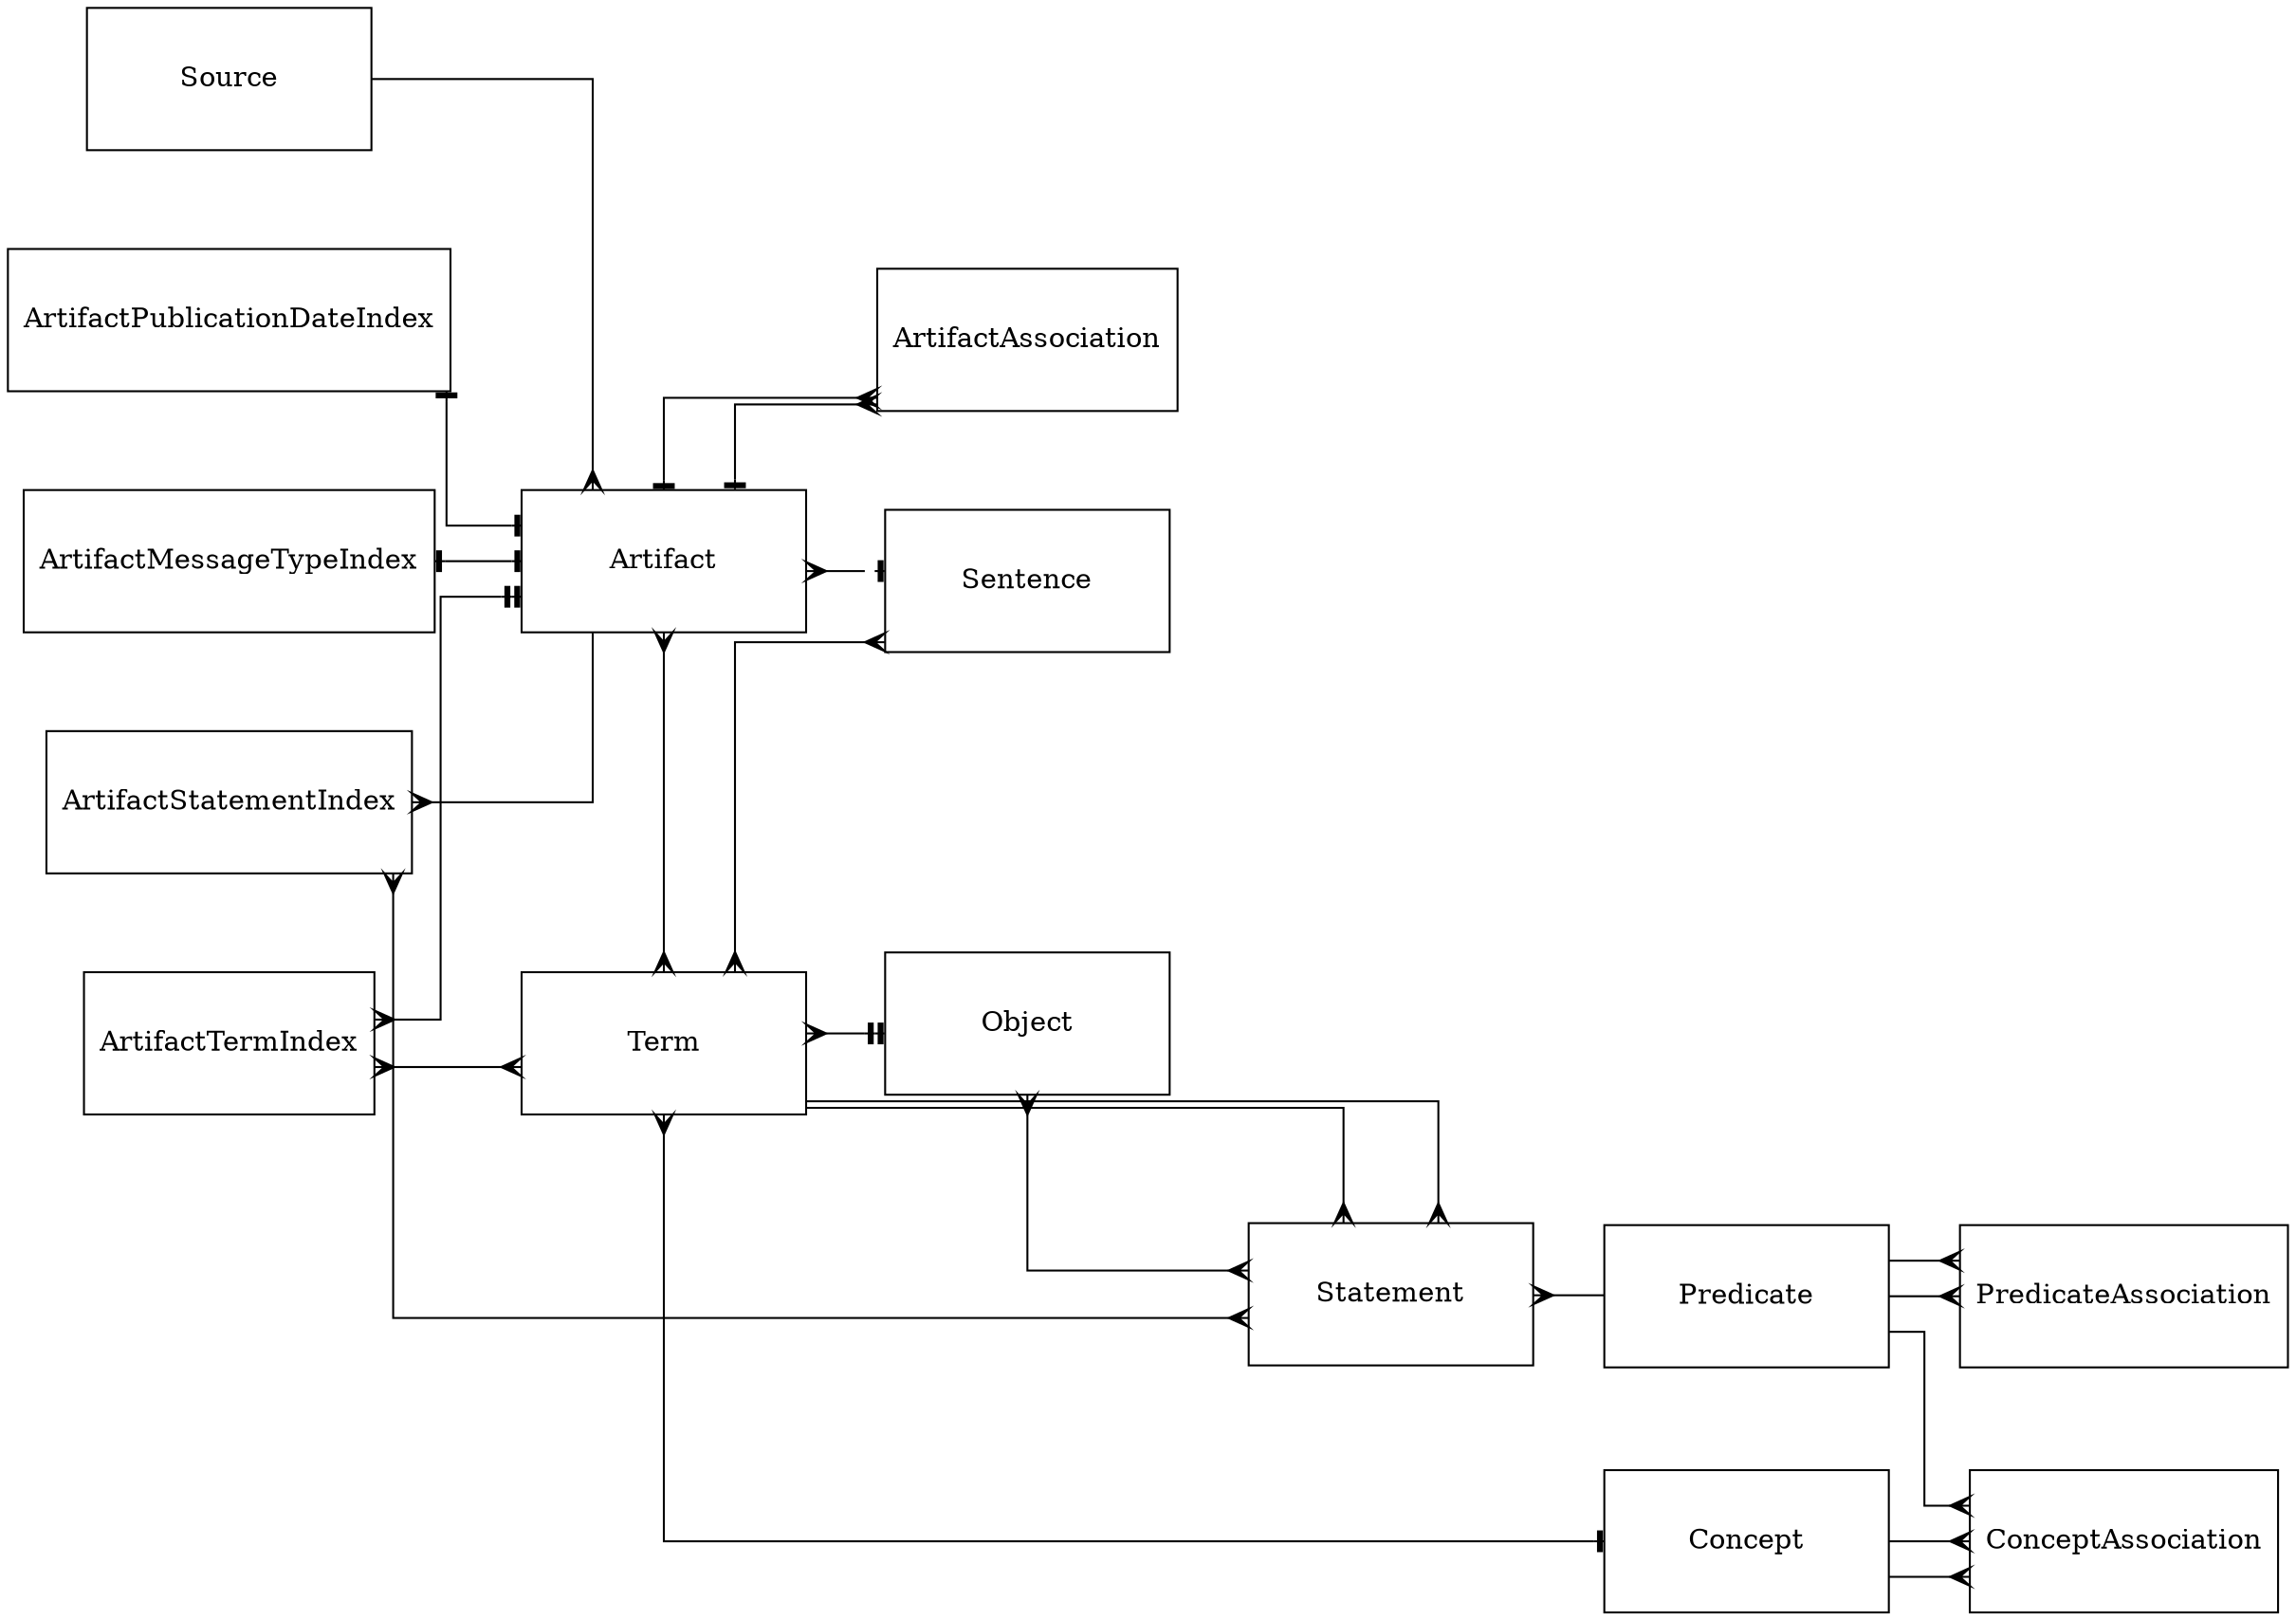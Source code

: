digraph models_diagram {
  graph [splines=ortho, nodesep=0.7]
  node [shape=box, width=2, height=1]
  rankdir = LR

  "Source"
  "ArtifactAssociation"
  "Sentence"
  "Artifact"
  "ArtifactStatementIndex"
  "Concept"
  "Statement"
  "ConceptAssociation"
  "Term"
  "ArtifactTermIndex"
  "Predicate"
  "PredicateAssociation"
  "Object"
  "ArtifactPublicationDateIndex"
  "ArtifactMessageTypeIndex"

  "Term" -> "Statement" [arrowtail=none, arrowhead=crow, dir=both]
  "Term" -> "Statement" [arrowtail=none, arrowhead=crow, dir=both]
  "Term" -> "Object" [arrowtail=teetee, arrowhead=crow, dir=both]
  "Object" -> "Statement" [arrowtail=crow, arrowhead=crow, dir=both]
  "Statement" -> "Predicate" [arrowtail=crow, arrowhead=none, dir=both]
  "Predicate" -> "PredicateAssociation" [arrowtail=none, arrowhead=crow, dir=both]
  "Predicate" -> "PredicateAssociation" [arrowtail=none, arrowhead=crow, dir=both]
  "Predicate" -> "ConceptAssociation" [arrowtail=none, arrowhead=crow, dir=both]
  "Concept" -> "ConceptAssociation" [arrowtail=none, arrowhead=crow, dir=both]
  "Concept" -> "ConceptAssociation" [arrowtail=none, arrowhead=crow, dir=both]
  "ArtifactTermIndex" -> "Artifact" [arrowtail=crow, arrowhead=teetee, dir=both]
  "ArtifactTermIndex" -> "Term" [arrowtail=crow, arrowhead=crow, dir=both]
  { rank=same; "Artifact" -> "Term" [arrowtail=crow, arrowhead=crow, dir=both]}
  "Term" -> "Concept" [arrowtail=crow, arrowhead=tee, dir=both]
  "ArtifactStatementIndex" -> "Statement" [arrowtail=crow, arrowhead=crow, dir=both]
  "ArtifactStatementIndex" -> "Artifact" [arrowtail=crow, arrowhead=none, dir=both]
  "Sentence" -> "Term" [arrowtail=crow, arrowhead=crow, dir=both]
  "Artifact" -> "Sentence" [arrowtail=tee, arrowhead=crow, dir=both]
  "Artifact" -> "ArtifactAssociation" [arrowtail=tee, arrowhead=crow, dir=both]
  "Artifact" -> "ArtifactAssociation" [arrowtail=tee, arrowhead=crow, dir=both]
  "Source" -> "Artifact" [arrowtail=none, arrowhead=crow, dir=both]
  "ArtifactPublicationDateIndex" -> "Artifact" [arrowtail=tee, arrowhead=tee, dir=both]
  "ArtifactMessageTypeIndex" -> "Artifact" [arrowtail=tee, arrowhead=tee, dir=both]
}
